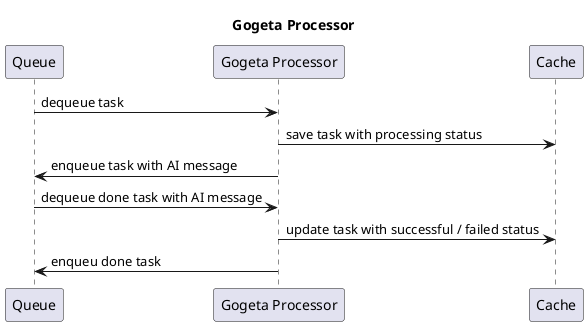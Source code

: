 @startuml

title Gogeta Processor

participant Queue as queue
participant "Gogeta Processor" as processor
participant Cache as cache

queue -> processor: dequeue task

processor -> cache: save task with processing status

processor -> queue: enqueue task with AI message

queue -> processor: dequeue done task with AI message

processor -> cache: update task with successful / failed status

processor -> queue: enqueu done task

@enduml
